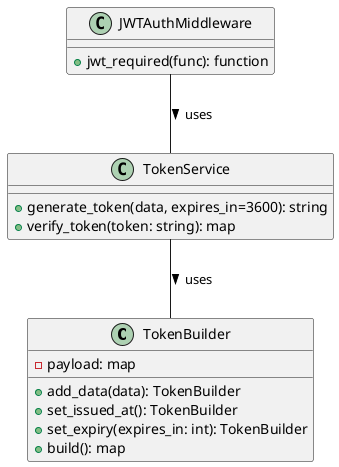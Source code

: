 @startuml Decorator_Class_Diagram
class TokenBuilder {
    - payload: map
    + add_data(data): TokenBuilder
    + set_issued_at(): TokenBuilder
    + set_expiry(expires_in: int): TokenBuilder
    + build(): map
}

class TokenService {
    + generate_token(data, expires_in=3600): string
    + verify_token(token: string): map
}

class JWTAuthMiddleware {
    + jwt_required(func): function
}

TokenService -- TokenBuilder : uses >
JWTAuthMiddleware -- TokenService : uses >

@enduml
